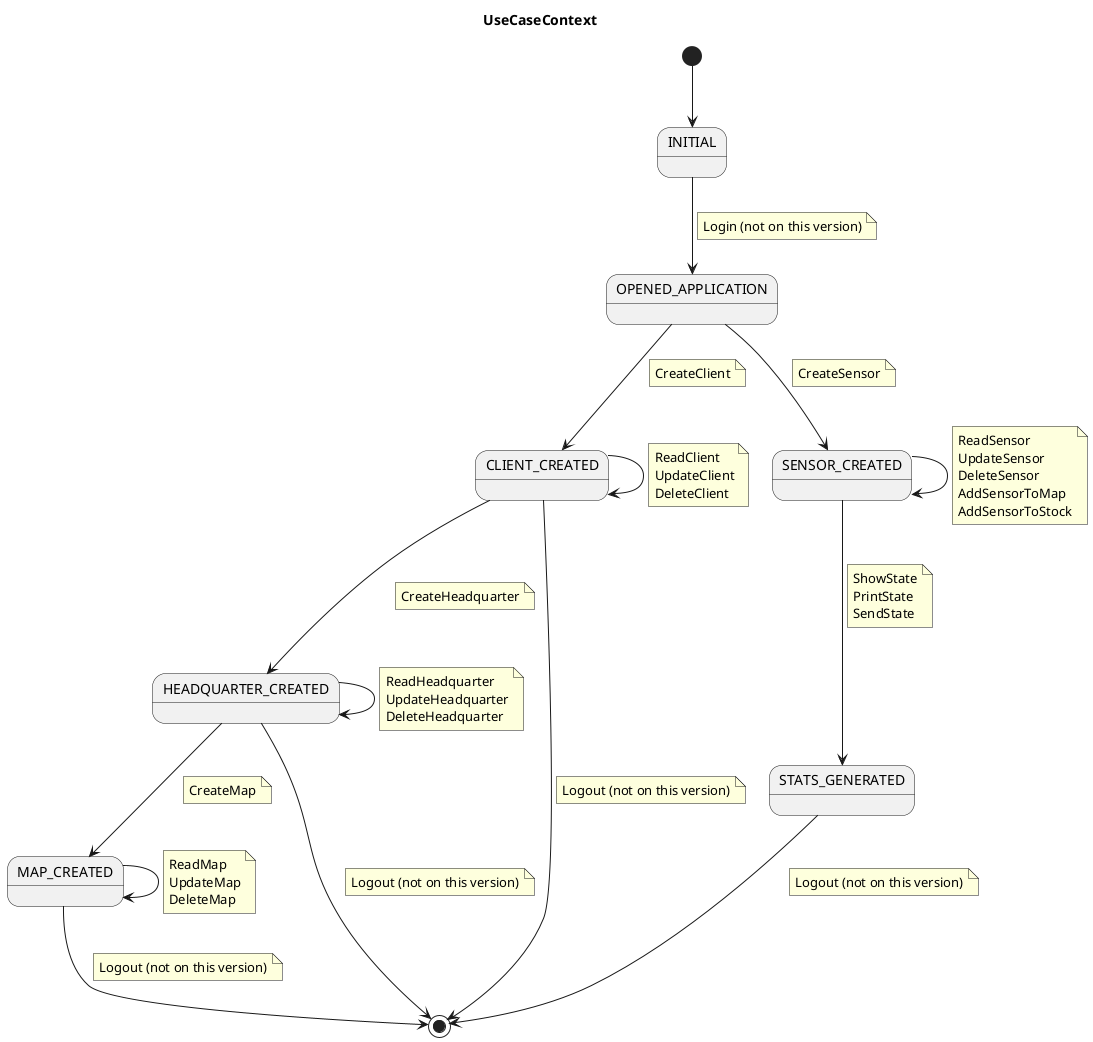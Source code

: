 @startuml
title UseCaseContext
state INITIAL
state OPENED_APPLICATION
state CLIENT_CREATED
state HEADQUARTER_CREATED
state MAP_CREATED
state SENSOR_CREATED
state STATS_GENERATED

[*] --> INITIAL

INITIAL --> OPENED_APPLICATION
note on link
    Login (not on this version)
end note

OPENED_APPLICATION --> CLIENT_CREATED
    note on link
        CreateClient
    end note
CLIENT_CREATED --> CLIENT_CREATED
note on link
    ReadClient
    UpdateClient
    DeleteClient
end note

CLIENT_CREATED --> HEADQUARTER_CREATED
    note on link
        CreateHeadquarter
    end note

HEADQUARTER_CREATED --> HEADQUARTER_CREATED
    note on link
        ReadHeadquarter
        UpdateHeadquarter
        DeleteHeadquarter
    end note

HEADQUARTER_CREATED --> MAP_CREATED
    note on link
        CreateMap
    end note

MAP_CREATED --> MAP_CREATED
    note on link
        ReadMap
        UpdateMap
        DeleteMap
    end note

OPENED_APPLICATION --> SENSOR_CREATED
    note on link
        CreateSensor
    end note

SENSOR_CREATED --> SENSOR_CREATED
    note on link
        ReadSensor
        UpdateSensor
        DeleteSensor
        AddSensorToMap
        AddSensorToStock
    end note

CLIENT_CREATED --> [*]
      note on link
          Logout (not on this version)
      end note

HEADQUARTER_CREATED --> [*]
      note on link
          Logout (not on this version)
      end note

MAP_CREATED --> [*]
      note on link
          Logout (not on this version)
      end note

SENSOR_CREATED --> STATS_GENERATED
       note on link
           ShowState
           PrintState
           SendState
       end note

STATS_GENERATED --> [*]
      note on link
          Logout (not on this version)
      end note

@enduml